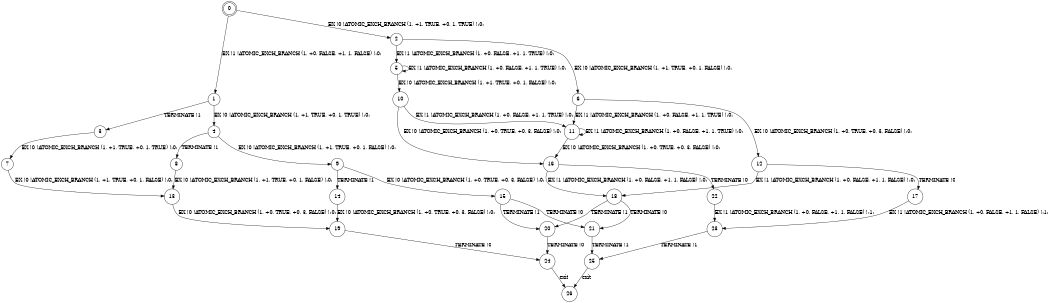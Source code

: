 digraph BCG {
size = "7, 10.5";
center = TRUE;
node [shape = circle];
0 [peripheries = 2];
0 -> 1 [label = "EX !1 !ATOMIC_EXCH_BRANCH (1, +0, FALSE, +1, 1, FALSE) !:0:"];
0 -> 2 [label = "EX !0 !ATOMIC_EXCH_BRANCH (1, +1, TRUE, +0, 1, TRUE) !:0:"];
1 -> 3 [label = "TERMINATE !1"];
1 -> 4 [label = "EX !0 !ATOMIC_EXCH_BRANCH (1, +1, TRUE, +0, 1, TRUE) !:0:"];
2 -> 5 [label = "EX !1 !ATOMIC_EXCH_BRANCH (1, +0, FALSE, +1, 1, TRUE) !:0:"];
2 -> 6 [label = "EX !0 !ATOMIC_EXCH_BRANCH (1, +1, TRUE, +0, 1, FALSE) !:0:"];
3 -> 7 [label = "EX !0 !ATOMIC_EXCH_BRANCH (1, +1, TRUE, +0, 1, TRUE) !:0:"];
4 -> 8 [label = "TERMINATE !1"];
4 -> 9 [label = "EX !0 !ATOMIC_EXCH_BRANCH (1, +1, TRUE, +0, 1, FALSE) !:0:"];
5 -> 5 [label = "EX !1 !ATOMIC_EXCH_BRANCH (1, +0, FALSE, +1, 1, TRUE) !:0:"];
5 -> 10 [label = "EX !0 !ATOMIC_EXCH_BRANCH (1, +1, TRUE, +0, 1, FALSE) !:0:"];
6 -> 11 [label = "EX !1 !ATOMIC_EXCH_BRANCH (1, +0, FALSE, +1, 1, TRUE) !:0:"];
6 -> 12 [label = "EX !0 !ATOMIC_EXCH_BRANCH (1, +0, TRUE, +0, 3, FALSE) !:0:"];
7 -> 13 [label = "EX !0 !ATOMIC_EXCH_BRANCH (1, +1, TRUE, +0, 1, FALSE) !:0:"];
8 -> 13 [label = "EX !0 !ATOMIC_EXCH_BRANCH (1, +1, TRUE, +0, 1, FALSE) !:0:"];
9 -> 14 [label = "TERMINATE !1"];
9 -> 15 [label = "EX !0 !ATOMIC_EXCH_BRANCH (1, +0, TRUE, +0, 3, FALSE) !:0:"];
10 -> 11 [label = "EX !1 !ATOMIC_EXCH_BRANCH (1, +0, FALSE, +1, 1, TRUE) !:0:"];
10 -> 16 [label = "EX !0 !ATOMIC_EXCH_BRANCH (1, +0, TRUE, +0, 3, FALSE) !:0:"];
11 -> 11 [label = "EX !1 !ATOMIC_EXCH_BRANCH (1, +0, FALSE, +1, 1, TRUE) !:0:"];
11 -> 16 [label = "EX !0 !ATOMIC_EXCH_BRANCH (1, +0, TRUE, +0, 3, FALSE) !:0:"];
12 -> 17 [label = "TERMINATE !0"];
12 -> 18 [label = "EX !1 !ATOMIC_EXCH_BRANCH (1, +0, FALSE, +1, 1, FALSE) !:0:"];
13 -> 19 [label = "EX !0 !ATOMIC_EXCH_BRANCH (1, +0, TRUE, +0, 3, FALSE) !:0:"];
14 -> 19 [label = "EX !0 !ATOMIC_EXCH_BRANCH (1, +0, TRUE, +0, 3, FALSE) !:0:"];
15 -> 20 [label = "TERMINATE !1"];
15 -> 21 [label = "TERMINATE !0"];
16 -> 22 [label = "TERMINATE !0"];
16 -> 18 [label = "EX !1 !ATOMIC_EXCH_BRANCH (1, +0, FALSE, +1, 1, FALSE) !:0:"];
17 -> 23 [label = "EX !1 !ATOMIC_EXCH_BRANCH (1, +0, FALSE, +1, 1, FALSE) !:1:"];
18 -> 20 [label = "TERMINATE !1"];
18 -> 21 [label = "TERMINATE !0"];
19 -> 24 [label = "TERMINATE !0"];
20 -> 24 [label = "TERMINATE !0"];
21 -> 25 [label = "TERMINATE !1"];
22 -> 23 [label = "EX !1 !ATOMIC_EXCH_BRANCH (1, +0, FALSE, +1, 1, FALSE) !:1:"];
23 -> 25 [label = "TERMINATE !1"];
24 -> 26 [label = "exit"];
25 -> 26 [label = "exit"];
}
